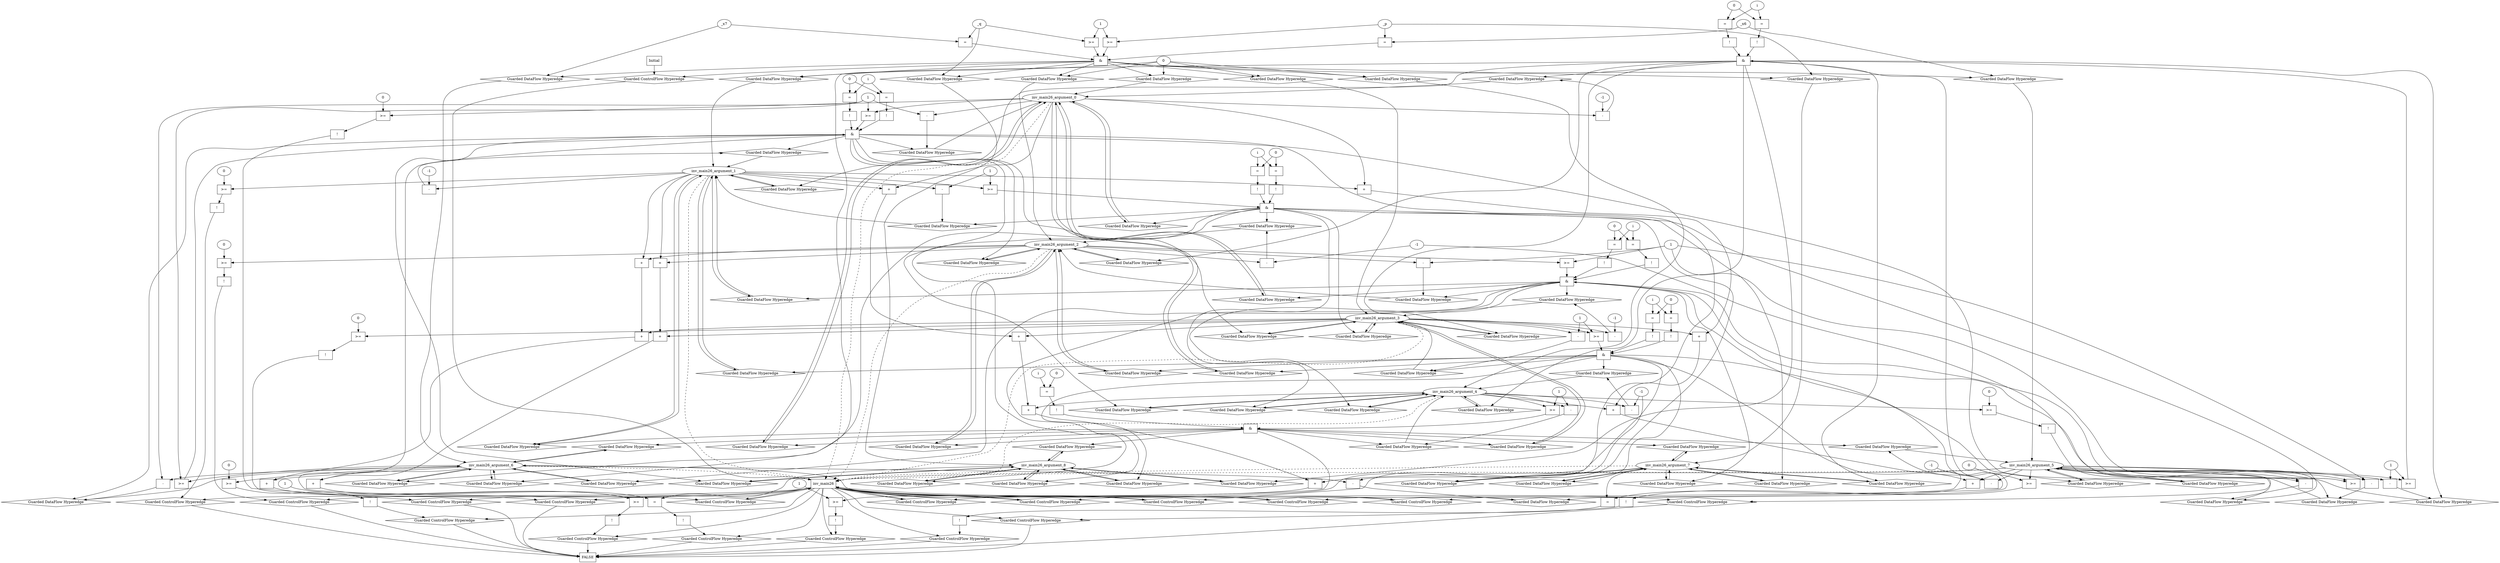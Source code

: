 digraph dag {
inv_main26 [label="inv_main26" shape="rect"];
FALSE [label="FALSE" shape="rect"];
Initial [label="Initial" shape="rect"];
ControlFowHyperEdge_0 [label="Guarded ControlFlow Hyperedge" shape="diamond"];
Initial -> ControlFowHyperEdge_0[label=""]
ControlFowHyperEdge_0 -> inv_main26[label=""]
ControlFowHyperEdge_1 [label="Guarded ControlFlow Hyperedge" shape="diamond"];
inv_main26 -> ControlFowHyperEdge_1[label=""]
ControlFowHyperEdge_1 -> inv_main26[label=""]
ControlFowHyperEdge_2 [label="Guarded ControlFlow Hyperedge" shape="diamond"];
inv_main26 -> ControlFowHyperEdge_2[label=""]
ControlFowHyperEdge_2 -> inv_main26[label=""]
ControlFowHyperEdge_3 [label="Guarded ControlFlow Hyperedge" shape="diamond"];
inv_main26 -> ControlFowHyperEdge_3[label=""]
ControlFowHyperEdge_3 -> inv_main26[label=""]
ControlFowHyperEdge_4 [label="Guarded ControlFlow Hyperedge" shape="diamond"];
inv_main26 -> ControlFowHyperEdge_4[label=""]
ControlFowHyperEdge_4 -> inv_main26[label=""]
ControlFowHyperEdge_5 [label="Guarded ControlFlow Hyperedge" shape="diamond"];
inv_main26 -> ControlFowHyperEdge_5[label=""]
ControlFowHyperEdge_5 -> inv_main26[label=""]
ControlFowHyperEdge_6 [label="Guarded ControlFlow Hyperedge" shape="diamond"];
inv_main26 -> ControlFowHyperEdge_6[label=""]
ControlFowHyperEdge_6 -> inv_main26[label=""]
ControlFowHyperEdge_7 [label="Guarded ControlFlow Hyperedge" shape="diamond"];
inv_main26 -> ControlFowHyperEdge_7[label=""]
ControlFowHyperEdge_7 -> FALSE[label=""]
ControlFowHyperEdge_8 [label="Guarded ControlFlow Hyperedge" shape="diamond"];
inv_main26 -> ControlFowHyperEdge_8[label=""]
ControlFowHyperEdge_8 -> FALSE[label=""]
ControlFowHyperEdge_9 [label="Guarded ControlFlow Hyperedge" shape="diamond"];
inv_main26 -> ControlFowHyperEdge_9[label=""]
ControlFowHyperEdge_9 -> FALSE[label=""]
ControlFowHyperEdge_10 [label="Guarded ControlFlow Hyperedge" shape="diamond"];
inv_main26 -> ControlFowHyperEdge_10[label=""]
ControlFowHyperEdge_10 -> FALSE[label=""]
ControlFowHyperEdge_11 [label="Guarded ControlFlow Hyperedge" shape="diamond"];
inv_main26 -> ControlFowHyperEdge_11[label=""]
ControlFowHyperEdge_11 -> FALSE[label=""]
ControlFowHyperEdge_12 [label="Guarded ControlFlow Hyperedge" shape="diamond"];
inv_main26 -> ControlFowHyperEdge_12[label=""]
ControlFowHyperEdge_12 -> FALSE[label=""]
ControlFowHyperEdge_13 [label="Guarded ControlFlow Hyperedge" shape="diamond"];
inv_main26 -> ControlFowHyperEdge_13[label=""]
ControlFowHyperEdge_13 -> FALSE[label=""]
ControlFowHyperEdge_14 [label="Guarded ControlFlow Hyperedge" shape="diamond"];
inv_main26 -> ControlFowHyperEdge_14[label=""]
ControlFowHyperEdge_14 -> FALSE[label=""]
ControlFowHyperEdge_15 [label="Guarded ControlFlow Hyperedge" shape="diamond"];
inv_main26 -> ControlFowHyperEdge_15[label=""]
ControlFowHyperEdge_15 -> FALSE[label=""]
ControlFowHyperEdge_16 [label="Guarded ControlFlow Hyperedge" shape="diamond"];
inv_main26 -> ControlFowHyperEdge_16[label=""]
ControlFowHyperEdge_16 -> FALSE[label=""]
ControlFowHyperEdge_17 [label="Guarded ControlFlow Hyperedge" shape="diamond"];
inv_main26 -> ControlFowHyperEdge_17[label=""]
ControlFowHyperEdge_17 -> FALSE[label=""]
inv_main26_argument_0 [label="inv_main26_argument_0" shape="oval"];
inv_main26_argument_0 -> inv_main26[label="" style="dashed"]
inv_main26_argument_1 [label="inv_main26_argument_1" shape="oval"];
inv_main26_argument_1 -> inv_main26[label="" style="dashed"]
inv_main26_argument_2 [label="inv_main26_argument_2" shape="oval"];
inv_main26_argument_2 -> inv_main26[label="" style="dashed"]
inv_main26_argument_3 [label="inv_main26_argument_3" shape="oval"];
inv_main26_argument_3 -> inv_main26[label="" style="dashed"]
inv_main26_argument_4 [label="inv_main26_argument_4" shape="oval"];
inv_main26_argument_4 -> inv_main26[label="" style="dashed"]
inv_main26_argument_5 [label="inv_main26_argument_5" shape="oval"];
inv_main26_argument_5 -> inv_main26[label="" style="dashed"]
inv_main26_argument_6 [label="inv_main26_argument_6" shape="oval"];
inv_main26_argument_6 -> inv_main26[label="" style="dashed"]
inv_main26_argument_7 [label="inv_main26_argument_7" shape="oval"];
inv_main26_argument_7 -> inv_main26[label="" style="dashed"]
inv_main26_argument_8 [label="inv_main26_argument_8" shape="oval"];
inv_main26_argument_8 -> inv_main26[label="" style="dashed"]

xxxinv_main26___Initial_0xxx_and [label="&" shape="rect"];
xxxinv_main26___Initial_0xxxguard_0_node_0 [label=">=" shape="rect"];
xxxinv_main26___Initial_0xxxguard_0_node_2 [label="1"];
xxxinv_main26___Initial_0xxxdataFlow4_node_0->xxxinv_main26___Initial_0xxxguard_0_node_0
xxxinv_main26___Initial_0xxxguard_0_node_2->xxxinv_main26___Initial_0xxxguard_0_node_0

xxxinv_main26___Initial_0xxxguard_0_node_0->xxxinv_main26___Initial_0xxx_and [label=""];
xxxinv_main26___Initial_0xxxguard1_node_0 [label=">=" shape="rect"];
xxxinv_main26___Initial_0xxxdataFlow_0_node_0->xxxinv_main26___Initial_0xxxguard1_node_0
xxxinv_main26___Initial_0xxxguard_0_node_2->xxxinv_main26___Initial_0xxxguard1_node_0

xxxinv_main26___Initial_0xxxguard1_node_0->xxxinv_main26___Initial_0xxx_and [label=""];
xxxinv_main26___Initial_0xxxguard2_node_0 [label="=" shape="rect"];
xxxinv_main26___Initial_0xxxdataFlow6_node_0->xxxinv_main26___Initial_0xxxguard2_node_0
xxxinv_main26___Initial_0xxxdataFlow4_node_0->xxxinv_main26___Initial_0xxxguard2_node_0

xxxinv_main26___Initial_0xxxguard2_node_0->xxxinv_main26___Initial_0xxx_and [label=""];
xxxinv_main26___Initial_0xxxguard3_node_0 [label="=" shape="rect"];
xxxinv_main26___Initial_0xxxdataFlow8_node_0->xxxinv_main26___Initial_0xxxguard3_node_0
xxxinv_main26___Initial_0xxxdataFlow_0_node_0->xxxinv_main26___Initial_0xxxguard3_node_0

xxxinv_main26___Initial_0xxxguard3_node_0->xxxinv_main26___Initial_0xxx_and [label=""];
xxxinv_main26___Initial_0xxx_and->ControlFowHyperEdge_0 [label=""];
xxxinv_main26___Initial_0xxxdataFlow_0_node_0 [label="_p"];

xxxinv_main26___Initial_0xxxdataFlow_0_node_0->DataFowHyperEdge_0_inv_main26_argument_7 [label=""];
xxxinv_main26___Initial_0xxxdataFlow1_node_0 [label="0"];

xxxinv_main26___Initial_0xxxdataFlow1_node_0->DataFowHyperEdge_0_inv_main26_argument_4 [label=""];

xxxinv_main26___Initial_0xxxdataFlow1_node_0->DataFowHyperEdge_0_inv_main26_argument_0 [label=""];

xxxinv_main26___Initial_0xxxdataFlow1_node_0->DataFowHyperEdge_0_inv_main26_argument_3 [label=""];
xxxinv_main26___Initial_0xxxdataFlow4_node_0 [label="_q"];

xxxinv_main26___Initial_0xxxdataFlow4_node_0->DataFowHyperEdge_0_inv_main26_argument_8 [label=""];

xxxinv_main26___Initial_0xxxdataFlow1_node_0->DataFowHyperEdge_0_inv_main26_argument_2 [label=""];
xxxinv_main26___Initial_0xxxdataFlow6_node_0 [label="_x7"];

xxxinv_main26___Initial_0xxxdataFlow6_node_0->DataFowHyperEdge_0_inv_main26_argument_6 [label=""];

xxxinv_main26___Initial_0xxxdataFlow1_node_0->DataFowHyperEdge_0_inv_main26_argument_1 [label=""];
xxxinv_main26___Initial_0xxxdataFlow8_node_0 [label="_x6"];

xxxinv_main26___Initial_0xxxdataFlow8_node_0->DataFowHyperEdge_0_inv_main26_argument_5 [label=""];
xxxinv_main26___inv_main26_1xxx_and [label="&" shape="rect"];
xxxinv_main26___inv_main26_1xxxguard_0_node_0 [label=">=" shape="rect"];
inv_main26_argument_5->xxxinv_main26___inv_main26_1xxxguard_0_node_0
xxxinv_main26___inv_main26_1xxxdataFlow1_node_2->xxxinv_main26___inv_main26_1xxxguard_0_node_0

xxxinv_main26___inv_main26_1xxxguard_0_node_0->xxxinv_main26___inv_main26_1xxx_and [label=""];
xxxinv_main26___inv_main26_1xxxguard1_node_0 [label="!" shape="rect"];
xxxinv_main26___inv_main26_1xxxguard1_node_1 [label="=" shape="rect"];
xxxinv_main26___inv_main26_1xxxguard1_node_2 [label="i"];
xxxinv_main26___inv_main26_1xxxguard1_node_3 [label="0"];
xxxinv_main26___inv_main26_1xxxguard1_node_1->xxxinv_main26___inv_main26_1xxxguard1_node_0
xxxinv_main26___inv_main26_1xxxguard1_node_2->xxxinv_main26___inv_main26_1xxxguard1_node_1
xxxinv_main26___inv_main26_1xxxguard1_node_3->xxxinv_main26___inv_main26_1xxxguard1_node_1

xxxinv_main26___inv_main26_1xxxguard1_node_0->xxxinv_main26___inv_main26_1xxx_and [label=""];
xxxinv_main26___inv_main26_1xxxguard2_node_0 [label="!" shape="rect"];
xxxinv_main26___inv_main26_1xxxguard2_node_1 [label="=" shape="rect"];
xxxinv_main26___inv_main26_1xxxguard2_node_1->xxxinv_main26___inv_main26_1xxxguard2_node_0
xxxinv_main26___inv_main26_1xxxguard1_node_2->xxxinv_main26___inv_main26_1xxxguard2_node_1
xxxinv_main26___inv_main26_1xxxguard1_node_3->xxxinv_main26___inv_main26_1xxxguard2_node_1

xxxinv_main26___inv_main26_1xxxguard2_node_0->xxxinv_main26___inv_main26_1xxx_and [label=""];
xxxinv_main26___inv_main26_1xxx_and->ControlFowHyperEdge_1 [label=""];
xxxinv_main26___inv_main26_1xxxdataFlow_0_node_0 [label="-" shape="rect"];
xxxinv_main26___inv_main26_1xxxdataFlow_0_node_2 [label="-1"];
inv_main26_argument_0->xxxinv_main26___inv_main26_1xxxdataFlow_0_node_0
xxxinv_main26___inv_main26_1xxxdataFlow_0_node_2->xxxinv_main26___inv_main26_1xxxdataFlow_0_node_0

xxxinv_main26___inv_main26_1xxxdataFlow_0_node_0->DataFowHyperEdge_1_inv_main26_argument_0 [label=""];
xxxinv_main26___inv_main26_1xxxdataFlow1_node_0 [label="-" shape="rect"];
xxxinv_main26___inv_main26_1xxxdataFlow1_node_2 [label="1"];
inv_main26_argument_5->xxxinv_main26___inv_main26_1xxxdataFlow1_node_0
xxxinv_main26___inv_main26_1xxxdataFlow1_node_2->xxxinv_main26___inv_main26_1xxxdataFlow1_node_0

xxxinv_main26___inv_main26_1xxxdataFlow1_node_0->DataFowHyperEdge_1_inv_main26_argument_5 [label=""];
xxxinv_main26___inv_main26_2xxx_and [label="&" shape="rect"];
xxxinv_main26___inv_main26_2xxxguard_0_node_0 [label=">=" shape="rect"];
inv_main26_argument_6->xxxinv_main26___inv_main26_2xxxguard_0_node_0
xxxinv_main26___inv_main26_2xxxdataFlow_0_node_2->xxxinv_main26___inv_main26_2xxxguard_0_node_0

xxxinv_main26___inv_main26_2xxxguard_0_node_0->xxxinv_main26___inv_main26_2xxx_and [label=""];
xxxinv_main26___inv_main26_2xxxguard1_node_0 [label=">=" shape="rect"];
inv_main26_argument_0->xxxinv_main26___inv_main26_2xxxguard1_node_0
xxxinv_main26___inv_main26_2xxxdataFlow_0_node_2->xxxinv_main26___inv_main26_2xxxguard1_node_0

xxxinv_main26___inv_main26_2xxxguard1_node_0->xxxinv_main26___inv_main26_2xxx_and [label=""];
xxxinv_main26___inv_main26_2xxxguard2_node_0 [label="!" shape="rect"];
xxxinv_main26___inv_main26_2xxxguard2_node_1 [label="=" shape="rect"];
xxxinv_main26___inv_main26_2xxxguard2_node_2 [label="i"];
xxxinv_main26___inv_main26_2xxxguard2_node_3 [label="0"];
xxxinv_main26___inv_main26_2xxxguard2_node_1->xxxinv_main26___inv_main26_2xxxguard2_node_0
xxxinv_main26___inv_main26_2xxxguard2_node_2->xxxinv_main26___inv_main26_2xxxguard2_node_1
xxxinv_main26___inv_main26_2xxxguard2_node_3->xxxinv_main26___inv_main26_2xxxguard2_node_1

xxxinv_main26___inv_main26_2xxxguard2_node_0->xxxinv_main26___inv_main26_2xxx_and [label=""];
xxxinv_main26___inv_main26_2xxxguard3_node_0 [label="!" shape="rect"];
xxxinv_main26___inv_main26_2xxxguard3_node_1 [label="=" shape="rect"];
xxxinv_main26___inv_main26_2xxxguard3_node_1->xxxinv_main26___inv_main26_2xxxguard3_node_0
xxxinv_main26___inv_main26_2xxxguard2_node_2->xxxinv_main26___inv_main26_2xxxguard3_node_1
xxxinv_main26___inv_main26_2xxxguard2_node_3->xxxinv_main26___inv_main26_2xxxguard3_node_1

xxxinv_main26___inv_main26_2xxxguard3_node_0->xxxinv_main26___inv_main26_2xxx_and [label=""];
xxxinv_main26___inv_main26_2xxx_and->ControlFowHyperEdge_2 [label=""];
xxxinv_main26___inv_main26_2xxxdataFlow_0_node_0 [label="-" shape="rect"];
xxxinv_main26___inv_main26_2xxxdataFlow_0_node_2 [label="1"];
inv_main26_argument_0->xxxinv_main26___inv_main26_2xxxdataFlow_0_node_0
xxxinv_main26___inv_main26_2xxxdataFlow_0_node_2->xxxinv_main26___inv_main26_2xxxdataFlow_0_node_0

xxxinv_main26___inv_main26_2xxxdataFlow_0_node_0->DataFowHyperEdge_2_inv_main26_argument_0 [label=""];
xxxinv_main26___inv_main26_2xxxdataFlow1_node_0 [label="-" shape="rect"];
xxxinv_main26___inv_main26_2xxxdataFlow1_node_2 [label="-1"];
inv_main26_argument_1->xxxinv_main26___inv_main26_2xxxdataFlow1_node_0
xxxinv_main26___inv_main26_2xxxdataFlow1_node_2->xxxinv_main26___inv_main26_2xxxdataFlow1_node_0

xxxinv_main26___inv_main26_2xxxdataFlow1_node_0->DataFowHyperEdge_2_inv_main26_argument_1 [label=""];
xxxinv_main26___inv_main26_2xxxdataFlow2_node_0 [label="-" shape="rect"];
inv_main26_argument_6->xxxinv_main26___inv_main26_2xxxdataFlow2_node_0
xxxinv_main26___inv_main26_2xxxdataFlow_0_node_2->xxxinv_main26___inv_main26_2xxxdataFlow2_node_0

xxxinv_main26___inv_main26_2xxxdataFlow2_node_0->DataFowHyperEdge_2_inv_main26_argument_6 [label=""];
xxxinv_main26___inv_main26_3xxx_and [label="&" shape="rect"];
xxxinv_main26___inv_main26_3xxxguard_0_node_0 [label=">=" shape="rect"];
inv_main26_argument_1->xxxinv_main26___inv_main26_3xxxguard_0_node_0
xxxinv_main26___inv_main26_3xxxdataFlow_0_node_2->xxxinv_main26___inv_main26_3xxxguard_0_node_0

xxxinv_main26___inv_main26_3xxxguard_0_node_0->xxxinv_main26___inv_main26_3xxx_and [label=""];
xxxinv_main26___inv_main26_3xxxguard1_node_0 [label="!" shape="rect"];
xxxinv_main26___inv_main26_3xxxguard1_node_1 [label="=" shape="rect"];
xxxinv_main26___inv_main26_3xxxguard1_node_2 [label="i"];
xxxinv_main26___inv_main26_3xxxguard1_node_3 [label="0"];
xxxinv_main26___inv_main26_3xxxguard1_node_1->xxxinv_main26___inv_main26_3xxxguard1_node_0
xxxinv_main26___inv_main26_3xxxguard1_node_2->xxxinv_main26___inv_main26_3xxxguard1_node_1
xxxinv_main26___inv_main26_3xxxguard1_node_3->xxxinv_main26___inv_main26_3xxxguard1_node_1

xxxinv_main26___inv_main26_3xxxguard1_node_0->xxxinv_main26___inv_main26_3xxx_and [label=""];
xxxinv_main26___inv_main26_3xxxguard2_node_0 [label="!" shape="rect"];
xxxinv_main26___inv_main26_3xxxguard2_node_1 [label="=" shape="rect"];
xxxinv_main26___inv_main26_3xxxguard2_node_1->xxxinv_main26___inv_main26_3xxxguard2_node_0
xxxinv_main26___inv_main26_3xxxguard1_node_2->xxxinv_main26___inv_main26_3xxxguard2_node_1
xxxinv_main26___inv_main26_3xxxguard1_node_3->xxxinv_main26___inv_main26_3xxxguard2_node_1

xxxinv_main26___inv_main26_3xxxguard2_node_0->xxxinv_main26___inv_main26_3xxx_and [label=""];
xxxinv_main26___inv_main26_3xxx_and->ControlFowHyperEdge_3 [label=""];
xxxinv_main26___inv_main26_3xxxdataFlow_0_node_0 [label="-" shape="rect"];
xxxinv_main26___inv_main26_3xxxdataFlow_0_node_2 [label="1"];
inv_main26_argument_1->xxxinv_main26___inv_main26_3xxxdataFlow_0_node_0
xxxinv_main26___inv_main26_3xxxdataFlow_0_node_2->xxxinv_main26___inv_main26_3xxxdataFlow_0_node_0

xxxinv_main26___inv_main26_3xxxdataFlow_0_node_0->DataFowHyperEdge_3_inv_main26_argument_1 [label=""];
xxxinv_main26___inv_main26_3xxxdataFlow1_node_0 [label="-" shape="rect"];
xxxinv_main26___inv_main26_3xxxdataFlow1_node_2 [label="-1"];
inv_main26_argument_2->xxxinv_main26___inv_main26_3xxxdataFlow1_node_0
xxxinv_main26___inv_main26_3xxxdataFlow1_node_2->xxxinv_main26___inv_main26_3xxxdataFlow1_node_0

xxxinv_main26___inv_main26_3xxxdataFlow1_node_0->DataFowHyperEdge_3_inv_main26_argument_2 [label=""];
xxxinv_main26___inv_main26_3xxxdataFlow2_node_0 [label="-" shape="rect"];
inv_main26_argument_5->xxxinv_main26___inv_main26_3xxxdataFlow2_node_0
xxxinv_main26___inv_main26_3xxxdataFlow1_node_2->xxxinv_main26___inv_main26_3xxxdataFlow2_node_0

xxxinv_main26___inv_main26_3xxxdataFlow2_node_0->DataFowHyperEdge_3_inv_main26_argument_5 [label=""];
xxxinv_main26___inv_main26_4xxx_and [label="&" shape="rect"];
xxxinv_main26___inv_main26_4xxxguard_0_node_0 [label=">=" shape="rect"];
inv_main26_argument_5->xxxinv_main26___inv_main26_4xxxguard_0_node_0
xxxinv_main26___inv_main26_4xxxdataFlow_0_node_2->xxxinv_main26___inv_main26_4xxxguard_0_node_0

xxxinv_main26___inv_main26_4xxxguard_0_node_0->xxxinv_main26___inv_main26_4xxx_and [label=""];
xxxinv_main26___inv_main26_4xxxguard1_node_0 [label=">=" shape="rect"];
inv_main26_argument_2->xxxinv_main26___inv_main26_4xxxguard1_node_0
xxxinv_main26___inv_main26_4xxxdataFlow_0_node_2->xxxinv_main26___inv_main26_4xxxguard1_node_0

xxxinv_main26___inv_main26_4xxxguard1_node_0->xxxinv_main26___inv_main26_4xxx_and [label=""];
xxxinv_main26___inv_main26_4xxxguard2_node_0 [label="!" shape="rect"];
xxxinv_main26___inv_main26_4xxxguard2_node_1 [label="=" shape="rect"];
xxxinv_main26___inv_main26_4xxxguard2_node_2 [label="i"];
xxxinv_main26___inv_main26_4xxxguard2_node_3 [label="0"];
xxxinv_main26___inv_main26_4xxxguard2_node_1->xxxinv_main26___inv_main26_4xxxguard2_node_0
xxxinv_main26___inv_main26_4xxxguard2_node_2->xxxinv_main26___inv_main26_4xxxguard2_node_1
xxxinv_main26___inv_main26_4xxxguard2_node_3->xxxinv_main26___inv_main26_4xxxguard2_node_1

xxxinv_main26___inv_main26_4xxxguard2_node_0->xxxinv_main26___inv_main26_4xxx_and [label=""];
xxxinv_main26___inv_main26_4xxxguard3_node_0 [label="!" shape="rect"];
xxxinv_main26___inv_main26_4xxxguard3_node_1 [label="=" shape="rect"];
xxxinv_main26___inv_main26_4xxxguard3_node_1->xxxinv_main26___inv_main26_4xxxguard3_node_0
xxxinv_main26___inv_main26_4xxxguard2_node_2->xxxinv_main26___inv_main26_4xxxguard3_node_1
xxxinv_main26___inv_main26_4xxxguard2_node_3->xxxinv_main26___inv_main26_4xxxguard3_node_1

xxxinv_main26___inv_main26_4xxxguard3_node_0->xxxinv_main26___inv_main26_4xxx_and [label=""];
xxxinv_main26___inv_main26_4xxx_and->ControlFowHyperEdge_4 [label=""];
xxxinv_main26___inv_main26_4xxxdataFlow_0_node_0 [label="-" shape="rect"];
xxxinv_main26___inv_main26_4xxxdataFlow_0_node_2 [label="1"];
inv_main26_argument_2->xxxinv_main26___inv_main26_4xxxdataFlow_0_node_0
xxxinv_main26___inv_main26_4xxxdataFlow_0_node_2->xxxinv_main26___inv_main26_4xxxdataFlow_0_node_0

xxxinv_main26___inv_main26_4xxxdataFlow_0_node_0->DataFowHyperEdge_4_inv_main26_argument_2 [label=""];
xxxinv_main26___inv_main26_4xxxdataFlow1_node_0 [label="-" shape="rect"];
xxxinv_main26___inv_main26_4xxxdataFlow1_node_2 [label="-1"];
inv_main26_argument_3->xxxinv_main26___inv_main26_4xxxdataFlow1_node_0
xxxinv_main26___inv_main26_4xxxdataFlow1_node_2->xxxinv_main26___inv_main26_4xxxdataFlow1_node_0

xxxinv_main26___inv_main26_4xxxdataFlow1_node_0->DataFowHyperEdge_4_inv_main26_argument_3 [label=""];
xxxinv_main26___inv_main26_4xxxdataFlow2_node_0 [label="-" shape="rect"];
inv_main26_argument_5->xxxinv_main26___inv_main26_4xxxdataFlow2_node_0
xxxinv_main26___inv_main26_4xxxdataFlow_0_node_2->xxxinv_main26___inv_main26_4xxxdataFlow2_node_0

xxxinv_main26___inv_main26_4xxxdataFlow2_node_0->DataFowHyperEdge_4_inv_main26_argument_5 [label=""];
xxxinv_main26___inv_main26_5xxx_and [label="&" shape="rect"];
xxxinv_main26___inv_main26_5xxxguard_0_node_0 [label=">=" shape="rect"];
inv_main26_argument_3->xxxinv_main26___inv_main26_5xxxguard_0_node_0
xxxinv_main26___inv_main26_5xxxdataFlow_0_node_2->xxxinv_main26___inv_main26_5xxxguard_0_node_0

xxxinv_main26___inv_main26_5xxxguard_0_node_0->xxxinv_main26___inv_main26_5xxx_and [label=""];
xxxinv_main26___inv_main26_5xxxguard1_node_0 [label="!" shape="rect"];
xxxinv_main26___inv_main26_5xxxguard1_node_1 [label="=" shape="rect"];
xxxinv_main26___inv_main26_5xxxguard1_node_2 [label="i"];
xxxinv_main26___inv_main26_5xxxguard1_node_3 [label="0"];
xxxinv_main26___inv_main26_5xxxguard1_node_1->xxxinv_main26___inv_main26_5xxxguard1_node_0
xxxinv_main26___inv_main26_5xxxguard1_node_2->xxxinv_main26___inv_main26_5xxxguard1_node_1
xxxinv_main26___inv_main26_5xxxguard1_node_3->xxxinv_main26___inv_main26_5xxxguard1_node_1

xxxinv_main26___inv_main26_5xxxguard1_node_0->xxxinv_main26___inv_main26_5xxx_and [label=""];
xxxinv_main26___inv_main26_5xxxguard2_node_0 [label="!" shape="rect"];
xxxinv_main26___inv_main26_5xxxguard2_node_1 [label="=" shape="rect"];
xxxinv_main26___inv_main26_5xxxguard2_node_1->xxxinv_main26___inv_main26_5xxxguard2_node_0
xxxinv_main26___inv_main26_5xxxguard1_node_2->xxxinv_main26___inv_main26_5xxxguard2_node_1
xxxinv_main26___inv_main26_5xxxguard1_node_3->xxxinv_main26___inv_main26_5xxxguard2_node_1

xxxinv_main26___inv_main26_5xxxguard2_node_0->xxxinv_main26___inv_main26_5xxx_and [label=""];
xxxinv_main26___inv_main26_5xxx_and->ControlFowHyperEdge_5 [label=""];
xxxinv_main26___inv_main26_5xxxdataFlow_0_node_0 [label="-" shape="rect"];
xxxinv_main26___inv_main26_5xxxdataFlow_0_node_2 [label="1"];
inv_main26_argument_3->xxxinv_main26___inv_main26_5xxxdataFlow_0_node_0
xxxinv_main26___inv_main26_5xxxdataFlow_0_node_2->xxxinv_main26___inv_main26_5xxxdataFlow_0_node_0

xxxinv_main26___inv_main26_5xxxdataFlow_0_node_0->DataFowHyperEdge_5_inv_main26_argument_3 [label=""];
xxxinv_main26___inv_main26_5xxxdataFlow1_node_0 [label="-" shape="rect"];
xxxinv_main26___inv_main26_5xxxdataFlow1_node_2 [label="-1"];
inv_main26_argument_4->xxxinv_main26___inv_main26_5xxxdataFlow1_node_0
xxxinv_main26___inv_main26_5xxxdataFlow1_node_2->xxxinv_main26___inv_main26_5xxxdataFlow1_node_0

xxxinv_main26___inv_main26_5xxxdataFlow1_node_0->DataFowHyperEdge_5_inv_main26_argument_4 [label=""];
xxxinv_main26___inv_main26_5xxxdataFlow2_node_0 [label="-" shape="rect"];
inv_main26_argument_6->xxxinv_main26___inv_main26_5xxxdataFlow2_node_0
xxxinv_main26___inv_main26_5xxxdataFlow1_node_2->xxxinv_main26___inv_main26_5xxxdataFlow2_node_0

xxxinv_main26___inv_main26_5xxxdataFlow2_node_0->DataFowHyperEdge_5_inv_main26_argument_6 [label=""];
xxxinv_main26___inv_main26_6xxx_and [label="&" shape="rect"];
xxxinv_main26___inv_main26_6xxxguard_0_node_0 [label=">=" shape="rect"];
inv_main26_argument_4->xxxinv_main26___inv_main26_6xxxguard_0_node_0
xxxinv_main26___inv_main26_6xxxdataFlow_0_node_2->xxxinv_main26___inv_main26_6xxxguard_0_node_0

xxxinv_main26___inv_main26_6xxxguard_0_node_0->xxxinv_main26___inv_main26_6xxx_and [label=""];
xxxinv_main26___inv_main26_6xxxguard1_node_0 [label="!" shape="rect"];
xxxinv_main26___inv_main26_6xxxguard1_node_1 [label="=" shape="rect"];
xxxinv_main26___inv_main26_6xxxguard1_node_2 [label="i"];
xxxinv_main26___inv_main26_6xxxguard1_node_3 [label="0"];
xxxinv_main26___inv_main26_6xxxguard1_node_1->xxxinv_main26___inv_main26_6xxxguard1_node_0
xxxinv_main26___inv_main26_6xxxguard1_node_2->xxxinv_main26___inv_main26_6xxxguard1_node_1
xxxinv_main26___inv_main26_6xxxguard1_node_3->xxxinv_main26___inv_main26_6xxxguard1_node_1

xxxinv_main26___inv_main26_6xxxguard1_node_0->xxxinv_main26___inv_main26_6xxx_and [label=""];
xxxinv_main26___inv_main26_6xxx_and->ControlFowHyperEdge_6 [label=""];
xxxinv_main26___inv_main26_6xxxdataFlow_0_node_0 [label="-" shape="rect"];
xxxinv_main26___inv_main26_6xxxdataFlow_0_node_2 [label="1"];
inv_main26_argument_4->xxxinv_main26___inv_main26_6xxxdataFlow_0_node_0
xxxinv_main26___inv_main26_6xxxdataFlow_0_node_2->xxxinv_main26___inv_main26_6xxxdataFlow_0_node_0

xxxinv_main26___inv_main26_6xxxdataFlow_0_node_0->DataFowHyperEdge_6_inv_main26_argument_4 [label=""];
xxxinv_main26___inv_main26_6xxxdataFlow1_node_0 [label="-" shape="rect"];
xxxinv_main26___inv_main26_6xxxdataFlow1_node_2 [label="-1"];
inv_main26_argument_5->xxxinv_main26___inv_main26_6xxxdataFlow1_node_0
xxxinv_main26___inv_main26_6xxxdataFlow1_node_2->xxxinv_main26___inv_main26_6xxxdataFlow1_node_0

xxxinv_main26___inv_main26_6xxxdataFlow1_node_0->DataFowHyperEdge_6_inv_main26_argument_5 [label=""];
xxxFALSE___inv_main26_7xxxguard_0_node_0 [label="!" shape="rect"];
xxxFALSE___inv_main26_7xxxguard_0_node_1 [label="=" shape="rect"];
xxxFALSE___inv_main26_7xxxguard_0_node_2 [label="+" shape="rect"];
xxxFALSE___inv_main26_7xxxguard_0_node_3 [label="+" shape="rect"];
xxxFALSE___inv_main26_7xxxguard_0_node_4 [label="+" shape="rect"];
xxxFALSE___inv_main26_7xxxguard_0_node_1->xxxFALSE___inv_main26_7xxxguard_0_node_0
xxxFALSE___inv_main26_7xxxguard_0_node_2->xxxFALSE___inv_main26_7xxxguard_0_node_1
inv_main26_argument_8->xxxFALSE___inv_main26_7xxxguard_0_node_1
xxxFALSE___inv_main26_7xxxguard_0_node_3->xxxFALSE___inv_main26_7xxxguard_0_node_2
inv_main26_argument_6->xxxFALSE___inv_main26_7xxxguard_0_node_2
xxxFALSE___inv_main26_7xxxguard_0_node_4->xxxFALSE___inv_main26_7xxxguard_0_node_3
inv_main26_argument_3->xxxFALSE___inv_main26_7xxxguard_0_node_3
inv_main26_argument_1->xxxFALSE___inv_main26_7xxxguard_0_node_4
inv_main26_argument_2->xxxFALSE___inv_main26_7xxxguard_0_node_4

xxxFALSE___inv_main26_7xxxguard_0_node_0->ControlFowHyperEdge_7 [label=""];
xxxFALSE___inv_main26_8xxxguard_0_node_0 [label="!" shape="rect"];
xxxFALSE___inv_main26_8xxxguard_0_node_1 [label="=" shape="rect"];
xxxFALSE___inv_main26_8xxxguard_0_node_2 [label="+" shape="rect"];
xxxFALSE___inv_main26_8xxxguard_0_node_3 [label="+" shape="rect"];
xxxFALSE___inv_main26_8xxxguard_0_node_4 [label="+" shape="rect"];
xxxFALSE___inv_main26_8xxxguard_0_node_5 [label="+" shape="rect"];
xxxFALSE___inv_main26_8xxxguard_0_node_1->xxxFALSE___inv_main26_8xxxguard_0_node_0
xxxFALSE___inv_main26_8xxxguard_0_node_2->xxxFALSE___inv_main26_8xxxguard_0_node_1
inv_main26_argument_7->xxxFALSE___inv_main26_8xxxguard_0_node_1
xxxFALSE___inv_main26_8xxxguard_0_node_3->xxxFALSE___inv_main26_8xxxguard_0_node_2
inv_main26_argument_5->xxxFALSE___inv_main26_8xxxguard_0_node_2
xxxFALSE___inv_main26_8xxxguard_0_node_4->xxxFALSE___inv_main26_8xxxguard_0_node_3
inv_main26_argument_4->xxxFALSE___inv_main26_8xxxguard_0_node_3
xxxFALSE___inv_main26_8xxxguard_0_node_5->xxxFALSE___inv_main26_8xxxguard_0_node_4
inv_main26_argument_3->xxxFALSE___inv_main26_8xxxguard_0_node_4
inv_main26_argument_0->xxxFALSE___inv_main26_8xxxguard_0_node_5
inv_main26_argument_1->xxxFALSE___inv_main26_8xxxguard_0_node_5

xxxFALSE___inv_main26_8xxxguard_0_node_0->ControlFowHyperEdge_8 [label=""];
xxxFALSE___inv_main26_9xxxguard_0_node_0 [label="!" shape="rect"];
xxxFALSE___inv_main26_9xxxguard_0_node_1 [label=">=" shape="rect"];
xxxFALSE___inv_main26_9xxxguard_0_node_3 [label="0"];
xxxFALSE___inv_main26_9xxxguard_0_node_1->xxxFALSE___inv_main26_9xxxguard_0_node_0
inv_main26_argument_6->xxxFALSE___inv_main26_9xxxguard_0_node_1
xxxFALSE___inv_main26_9xxxguard_0_node_3->xxxFALSE___inv_main26_9xxxguard_0_node_1

xxxFALSE___inv_main26_9xxxguard_0_node_0->ControlFowHyperEdge_9 [label=""];
xxxFALSE___inv_main26_10xxxguard_0_node_0 [label="!" shape="rect"];
xxxFALSE___inv_main26_10xxxguard_0_node_1 [label=">=" shape="rect"];
xxxFALSE___inv_main26_10xxxguard_0_node_3 [label="0"];
xxxFALSE___inv_main26_10xxxguard_0_node_1->xxxFALSE___inv_main26_10xxxguard_0_node_0
inv_main26_argument_5->xxxFALSE___inv_main26_10xxxguard_0_node_1
xxxFALSE___inv_main26_10xxxguard_0_node_3->xxxFALSE___inv_main26_10xxxguard_0_node_1

xxxFALSE___inv_main26_10xxxguard_0_node_0->ControlFowHyperEdge_10 [label=""];
xxxFALSE___inv_main26_11xxxguard_0_node_0 [label="!" shape="rect"];
xxxFALSE___inv_main26_11xxxguard_0_node_1 [label=">=" shape="rect"];
xxxFALSE___inv_main26_11xxxguard_0_node_3 [label="0"];
xxxFALSE___inv_main26_11xxxguard_0_node_1->xxxFALSE___inv_main26_11xxxguard_0_node_0
inv_main26_argument_4->xxxFALSE___inv_main26_11xxxguard_0_node_1
xxxFALSE___inv_main26_11xxxguard_0_node_3->xxxFALSE___inv_main26_11xxxguard_0_node_1

xxxFALSE___inv_main26_11xxxguard_0_node_0->ControlFowHyperEdge_11 [label=""];
xxxFALSE___inv_main26_12xxxguard_0_node_0 [label="!" shape="rect"];
xxxFALSE___inv_main26_12xxxguard_0_node_1 [label=">=" shape="rect"];
xxxFALSE___inv_main26_12xxxguard_0_node_3 [label="0"];
xxxFALSE___inv_main26_12xxxguard_0_node_1->xxxFALSE___inv_main26_12xxxguard_0_node_0
inv_main26_argument_3->xxxFALSE___inv_main26_12xxxguard_0_node_1
xxxFALSE___inv_main26_12xxxguard_0_node_3->xxxFALSE___inv_main26_12xxxguard_0_node_1

xxxFALSE___inv_main26_12xxxguard_0_node_0->ControlFowHyperEdge_12 [label=""];
xxxFALSE___inv_main26_13xxxguard_0_node_0 [label="!" shape="rect"];
xxxFALSE___inv_main26_13xxxguard_0_node_1 [label=">=" shape="rect"];
xxxFALSE___inv_main26_13xxxguard_0_node_3 [label="0"];
xxxFALSE___inv_main26_13xxxguard_0_node_1->xxxFALSE___inv_main26_13xxxguard_0_node_0
inv_main26_argument_2->xxxFALSE___inv_main26_13xxxguard_0_node_1
xxxFALSE___inv_main26_13xxxguard_0_node_3->xxxFALSE___inv_main26_13xxxguard_0_node_1

xxxFALSE___inv_main26_13xxxguard_0_node_0->ControlFowHyperEdge_13 [label=""];
xxxFALSE___inv_main26_14xxxguard_0_node_0 [label="!" shape="rect"];
xxxFALSE___inv_main26_14xxxguard_0_node_1 [label=">=" shape="rect"];
xxxFALSE___inv_main26_14xxxguard_0_node_3 [label="0"];
xxxFALSE___inv_main26_14xxxguard_0_node_1->xxxFALSE___inv_main26_14xxxguard_0_node_0
inv_main26_argument_1->xxxFALSE___inv_main26_14xxxguard_0_node_1
xxxFALSE___inv_main26_14xxxguard_0_node_3->xxxFALSE___inv_main26_14xxxguard_0_node_1

xxxFALSE___inv_main26_14xxxguard_0_node_0->ControlFowHyperEdge_14 [label=""];
xxxFALSE___inv_main26_15xxxguard_0_node_0 [label="!" shape="rect"];
xxxFALSE___inv_main26_15xxxguard_0_node_1 [label=">=" shape="rect"];
xxxFALSE___inv_main26_15xxxguard_0_node_3 [label="0"];
xxxFALSE___inv_main26_15xxxguard_0_node_1->xxxFALSE___inv_main26_15xxxguard_0_node_0
inv_main26_argument_0->xxxFALSE___inv_main26_15xxxguard_0_node_1
xxxFALSE___inv_main26_15xxxguard_0_node_3->xxxFALSE___inv_main26_15xxxguard_0_node_1

xxxFALSE___inv_main26_15xxxguard_0_node_0->ControlFowHyperEdge_15 [label=""];
xxxFALSE___inv_main26_16xxxguard_0_node_0 [label="!" shape="rect"];
xxxFALSE___inv_main26_16xxxguard_0_node_1 [label=">=" shape="rect"];
xxxFALSE___inv_main26_16xxxguard_0_node_2 [label="+" shape="rect"];
xxxFALSE___inv_main26_16xxxguard_0_node_3 [label="+" shape="rect"];
xxxFALSE___inv_main26_16xxxguard_0_node_4 [label="+" shape="rect"];
xxxFALSE___inv_main26_16xxxguard_0_node_9 [label="1"];
xxxFALSE___inv_main26_16xxxguard_0_node_1->xxxFALSE___inv_main26_16xxxguard_0_node_0
xxxFALSE___inv_main26_16xxxguard_0_node_2->xxxFALSE___inv_main26_16xxxguard_0_node_1
xxxFALSE___inv_main26_16xxxguard_0_node_9->xxxFALSE___inv_main26_16xxxguard_0_node_1
xxxFALSE___inv_main26_16xxxguard_0_node_3->xxxFALSE___inv_main26_16xxxguard_0_node_2
inv_main26_argument_6->xxxFALSE___inv_main26_16xxxguard_0_node_2
xxxFALSE___inv_main26_16xxxguard_0_node_4->xxxFALSE___inv_main26_16xxxguard_0_node_3
inv_main26_argument_3->xxxFALSE___inv_main26_16xxxguard_0_node_3
inv_main26_argument_1->xxxFALSE___inv_main26_16xxxguard_0_node_4
inv_main26_argument_2->xxxFALSE___inv_main26_16xxxguard_0_node_4

xxxFALSE___inv_main26_16xxxguard_0_node_0->ControlFowHyperEdge_16 [label=""];
xxxFALSE___inv_main26_17xxxguard_0_node_0 [label="!" shape="rect"];
xxxFALSE___inv_main26_17xxxguard_0_node_1 [label=">=" shape="rect"];
xxxFALSE___inv_main26_17xxxguard_0_node_2 [label="+" shape="rect"];
xxxFALSE___inv_main26_17xxxguard_0_node_3 [label="+" shape="rect"];
xxxFALSE___inv_main26_17xxxguard_0_node_4 [label="+" shape="rect"];
xxxFALSE___inv_main26_17xxxguard_0_node_5 [label="+" shape="rect"];
xxxFALSE___inv_main26_17xxxguard_0_node_11 [label="1"];
xxxFALSE___inv_main26_17xxxguard_0_node_1->xxxFALSE___inv_main26_17xxxguard_0_node_0
xxxFALSE___inv_main26_17xxxguard_0_node_2->xxxFALSE___inv_main26_17xxxguard_0_node_1
xxxFALSE___inv_main26_17xxxguard_0_node_11->xxxFALSE___inv_main26_17xxxguard_0_node_1
xxxFALSE___inv_main26_17xxxguard_0_node_3->xxxFALSE___inv_main26_17xxxguard_0_node_2
inv_main26_argument_5->xxxFALSE___inv_main26_17xxxguard_0_node_2
xxxFALSE___inv_main26_17xxxguard_0_node_4->xxxFALSE___inv_main26_17xxxguard_0_node_3
inv_main26_argument_4->xxxFALSE___inv_main26_17xxxguard_0_node_3
xxxFALSE___inv_main26_17xxxguard_0_node_5->xxxFALSE___inv_main26_17xxxguard_0_node_4
inv_main26_argument_3->xxxFALSE___inv_main26_17xxxguard_0_node_4
inv_main26_argument_0->xxxFALSE___inv_main26_17xxxguard_0_node_5
inv_main26_argument_1->xxxFALSE___inv_main26_17xxxguard_0_node_5

xxxFALSE___inv_main26_17xxxguard_0_node_0->ControlFowHyperEdge_17 [label=""];
DataFowHyperEdge_0_inv_main26_argument_0 [label="Guarded DataFlow Hyperedge" shape="diamond"];
DataFowHyperEdge_0_inv_main26_argument_0 -> inv_main26_argument_0[label=""]
xxxinv_main26___Initial_0xxx_and -> DataFowHyperEdge_0_inv_main26_argument_0[label=""]
DataFowHyperEdge_0_inv_main26_argument_1 [label="Guarded DataFlow Hyperedge" shape="diamond"];
DataFowHyperEdge_0_inv_main26_argument_1 -> inv_main26_argument_1[label=""]
xxxinv_main26___Initial_0xxx_and -> DataFowHyperEdge_0_inv_main26_argument_1[label=""]
DataFowHyperEdge_0_inv_main26_argument_2 [label="Guarded DataFlow Hyperedge" shape="diamond"];
DataFowHyperEdge_0_inv_main26_argument_2 -> inv_main26_argument_2[label=""]
xxxinv_main26___Initial_0xxx_and -> DataFowHyperEdge_0_inv_main26_argument_2[label=""]
DataFowHyperEdge_0_inv_main26_argument_3 [label="Guarded DataFlow Hyperedge" shape="diamond"];
DataFowHyperEdge_0_inv_main26_argument_3 -> inv_main26_argument_3[label=""]
xxxinv_main26___Initial_0xxx_and -> DataFowHyperEdge_0_inv_main26_argument_3[label=""]
DataFowHyperEdge_0_inv_main26_argument_4 [label="Guarded DataFlow Hyperedge" shape="diamond"];
DataFowHyperEdge_0_inv_main26_argument_4 -> inv_main26_argument_4[label=""]
xxxinv_main26___Initial_0xxx_and -> DataFowHyperEdge_0_inv_main26_argument_4[label=""]
DataFowHyperEdge_0_inv_main26_argument_5 [label="Guarded DataFlow Hyperedge" shape="diamond"];
DataFowHyperEdge_0_inv_main26_argument_5 -> inv_main26_argument_5[label=""]
xxxinv_main26___Initial_0xxx_and -> DataFowHyperEdge_0_inv_main26_argument_5[label=""]
DataFowHyperEdge_0_inv_main26_argument_6 [label="Guarded DataFlow Hyperedge" shape="diamond"];
DataFowHyperEdge_0_inv_main26_argument_6 -> inv_main26_argument_6[label=""]
xxxinv_main26___Initial_0xxx_and -> DataFowHyperEdge_0_inv_main26_argument_6[label=""]
DataFowHyperEdge_0_inv_main26_argument_7 [label="Guarded DataFlow Hyperedge" shape="diamond"];
DataFowHyperEdge_0_inv_main26_argument_7 -> inv_main26_argument_7[label=""]
xxxinv_main26___Initial_0xxx_and -> DataFowHyperEdge_0_inv_main26_argument_7[label=""]
DataFowHyperEdge_0_inv_main26_argument_8 [label="Guarded DataFlow Hyperedge" shape="diamond"];
DataFowHyperEdge_0_inv_main26_argument_8 -> inv_main26_argument_8[label=""]
xxxinv_main26___Initial_0xxx_and -> DataFowHyperEdge_0_inv_main26_argument_8[label=""]
DataFowHyperEdge_1_inv_main26_argument_0 [label="Guarded DataFlow Hyperedge" shape="diamond"];
DataFowHyperEdge_1_inv_main26_argument_0 -> inv_main26_argument_0[label=""]
xxxinv_main26___inv_main26_1xxx_and -> DataFowHyperEdge_1_inv_main26_argument_0[label=""]
DataFowHyperEdge_1_inv_main26_argument_1 [label="Guarded DataFlow Hyperedge" shape="diamond"];
DataFowHyperEdge_1_inv_main26_argument_1 -> inv_main26_argument_1[label=""]
xxxinv_main26___inv_main26_1xxx_and -> DataFowHyperEdge_1_inv_main26_argument_1[label=""]
DataFowHyperEdge_1_inv_main26_argument_2 [label="Guarded DataFlow Hyperedge" shape="diamond"];
DataFowHyperEdge_1_inv_main26_argument_2 -> inv_main26_argument_2[label=""]
xxxinv_main26___inv_main26_1xxx_and -> DataFowHyperEdge_1_inv_main26_argument_2[label=""]
DataFowHyperEdge_1_inv_main26_argument_3 [label="Guarded DataFlow Hyperedge" shape="diamond"];
DataFowHyperEdge_1_inv_main26_argument_3 -> inv_main26_argument_3[label=""]
xxxinv_main26___inv_main26_1xxx_and -> DataFowHyperEdge_1_inv_main26_argument_3[label=""]
DataFowHyperEdge_1_inv_main26_argument_4 [label="Guarded DataFlow Hyperedge" shape="diamond"];
DataFowHyperEdge_1_inv_main26_argument_4 -> inv_main26_argument_4[label=""]
xxxinv_main26___inv_main26_1xxx_and -> DataFowHyperEdge_1_inv_main26_argument_4[label=""]
DataFowHyperEdge_1_inv_main26_argument_5 [label="Guarded DataFlow Hyperedge" shape="diamond"];
DataFowHyperEdge_1_inv_main26_argument_5 -> inv_main26_argument_5[label=""]
xxxinv_main26___inv_main26_1xxx_and -> DataFowHyperEdge_1_inv_main26_argument_5[label=""]
DataFowHyperEdge_1_inv_main26_argument_6 [label="Guarded DataFlow Hyperedge" shape="diamond"];
DataFowHyperEdge_1_inv_main26_argument_6 -> inv_main26_argument_6[label=""]
xxxinv_main26___inv_main26_1xxx_and -> DataFowHyperEdge_1_inv_main26_argument_6[label=""]
DataFowHyperEdge_1_inv_main26_argument_7 [label="Guarded DataFlow Hyperedge" shape="diamond"];
DataFowHyperEdge_1_inv_main26_argument_7 -> inv_main26_argument_7[label=""]
xxxinv_main26___inv_main26_1xxx_and -> DataFowHyperEdge_1_inv_main26_argument_7[label=""]
DataFowHyperEdge_1_inv_main26_argument_8 [label="Guarded DataFlow Hyperedge" shape="diamond"];
DataFowHyperEdge_1_inv_main26_argument_8 -> inv_main26_argument_8[label=""]
xxxinv_main26___inv_main26_1xxx_and -> DataFowHyperEdge_1_inv_main26_argument_8[label=""]
DataFowHyperEdge_2_inv_main26_argument_0 [label="Guarded DataFlow Hyperedge" shape="diamond"];
DataFowHyperEdge_2_inv_main26_argument_0 -> inv_main26_argument_0[label=""]
xxxinv_main26___inv_main26_2xxx_and -> DataFowHyperEdge_2_inv_main26_argument_0[label=""]
DataFowHyperEdge_2_inv_main26_argument_1 [label="Guarded DataFlow Hyperedge" shape="diamond"];
DataFowHyperEdge_2_inv_main26_argument_1 -> inv_main26_argument_1[label=""]
xxxinv_main26___inv_main26_2xxx_and -> DataFowHyperEdge_2_inv_main26_argument_1[label=""]
DataFowHyperEdge_2_inv_main26_argument_2 [label="Guarded DataFlow Hyperedge" shape="diamond"];
DataFowHyperEdge_2_inv_main26_argument_2 -> inv_main26_argument_2[label=""]
xxxinv_main26___inv_main26_2xxx_and -> DataFowHyperEdge_2_inv_main26_argument_2[label=""]
DataFowHyperEdge_2_inv_main26_argument_3 [label="Guarded DataFlow Hyperedge" shape="diamond"];
DataFowHyperEdge_2_inv_main26_argument_3 -> inv_main26_argument_3[label=""]
xxxinv_main26___inv_main26_2xxx_and -> DataFowHyperEdge_2_inv_main26_argument_3[label=""]
DataFowHyperEdge_2_inv_main26_argument_4 [label="Guarded DataFlow Hyperedge" shape="diamond"];
DataFowHyperEdge_2_inv_main26_argument_4 -> inv_main26_argument_4[label=""]
xxxinv_main26___inv_main26_2xxx_and -> DataFowHyperEdge_2_inv_main26_argument_4[label=""]
DataFowHyperEdge_2_inv_main26_argument_5 [label="Guarded DataFlow Hyperedge" shape="diamond"];
DataFowHyperEdge_2_inv_main26_argument_5 -> inv_main26_argument_5[label=""]
xxxinv_main26___inv_main26_2xxx_and -> DataFowHyperEdge_2_inv_main26_argument_5[label=""]
DataFowHyperEdge_2_inv_main26_argument_6 [label="Guarded DataFlow Hyperedge" shape="diamond"];
DataFowHyperEdge_2_inv_main26_argument_6 -> inv_main26_argument_6[label=""]
xxxinv_main26___inv_main26_2xxx_and -> DataFowHyperEdge_2_inv_main26_argument_6[label=""]
DataFowHyperEdge_2_inv_main26_argument_7 [label="Guarded DataFlow Hyperedge" shape="diamond"];
DataFowHyperEdge_2_inv_main26_argument_7 -> inv_main26_argument_7[label=""]
xxxinv_main26___inv_main26_2xxx_and -> DataFowHyperEdge_2_inv_main26_argument_7[label=""]
DataFowHyperEdge_2_inv_main26_argument_8 [label="Guarded DataFlow Hyperedge" shape="diamond"];
DataFowHyperEdge_2_inv_main26_argument_8 -> inv_main26_argument_8[label=""]
xxxinv_main26___inv_main26_2xxx_and -> DataFowHyperEdge_2_inv_main26_argument_8[label=""]
DataFowHyperEdge_3_inv_main26_argument_0 [label="Guarded DataFlow Hyperedge" shape="diamond"];
DataFowHyperEdge_3_inv_main26_argument_0 -> inv_main26_argument_0[label=""]
xxxinv_main26___inv_main26_3xxx_and -> DataFowHyperEdge_3_inv_main26_argument_0[label=""]
DataFowHyperEdge_3_inv_main26_argument_1 [label="Guarded DataFlow Hyperedge" shape="diamond"];
DataFowHyperEdge_3_inv_main26_argument_1 -> inv_main26_argument_1[label=""]
xxxinv_main26___inv_main26_3xxx_and -> DataFowHyperEdge_3_inv_main26_argument_1[label=""]
DataFowHyperEdge_3_inv_main26_argument_2 [label="Guarded DataFlow Hyperedge" shape="diamond"];
DataFowHyperEdge_3_inv_main26_argument_2 -> inv_main26_argument_2[label=""]
xxxinv_main26___inv_main26_3xxx_and -> DataFowHyperEdge_3_inv_main26_argument_2[label=""]
DataFowHyperEdge_3_inv_main26_argument_3 [label="Guarded DataFlow Hyperedge" shape="diamond"];
DataFowHyperEdge_3_inv_main26_argument_3 -> inv_main26_argument_3[label=""]
xxxinv_main26___inv_main26_3xxx_and -> DataFowHyperEdge_3_inv_main26_argument_3[label=""]
DataFowHyperEdge_3_inv_main26_argument_4 [label="Guarded DataFlow Hyperedge" shape="diamond"];
DataFowHyperEdge_3_inv_main26_argument_4 -> inv_main26_argument_4[label=""]
xxxinv_main26___inv_main26_3xxx_and -> DataFowHyperEdge_3_inv_main26_argument_4[label=""]
DataFowHyperEdge_3_inv_main26_argument_5 [label="Guarded DataFlow Hyperedge" shape="diamond"];
DataFowHyperEdge_3_inv_main26_argument_5 -> inv_main26_argument_5[label=""]
xxxinv_main26___inv_main26_3xxx_and -> DataFowHyperEdge_3_inv_main26_argument_5[label=""]
DataFowHyperEdge_3_inv_main26_argument_6 [label="Guarded DataFlow Hyperedge" shape="diamond"];
DataFowHyperEdge_3_inv_main26_argument_6 -> inv_main26_argument_6[label=""]
xxxinv_main26___inv_main26_3xxx_and -> DataFowHyperEdge_3_inv_main26_argument_6[label=""]
DataFowHyperEdge_3_inv_main26_argument_7 [label="Guarded DataFlow Hyperedge" shape="diamond"];
DataFowHyperEdge_3_inv_main26_argument_7 -> inv_main26_argument_7[label=""]
xxxinv_main26___inv_main26_3xxx_and -> DataFowHyperEdge_3_inv_main26_argument_7[label=""]
DataFowHyperEdge_3_inv_main26_argument_8 [label="Guarded DataFlow Hyperedge" shape="diamond"];
DataFowHyperEdge_3_inv_main26_argument_8 -> inv_main26_argument_8[label=""]
xxxinv_main26___inv_main26_3xxx_and -> DataFowHyperEdge_3_inv_main26_argument_8[label=""]
DataFowHyperEdge_4_inv_main26_argument_0 [label="Guarded DataFlow Hyperedge" shape="diamond"];
DataFowHyperEdge_4_inv_main26_argument_0 -> inv_main26_argument_0[label=""]
xxxinv_main26___inv_main26_4xxx_and -> DataFowHyperEdge_4_inv_main26_argument_0[label=""]
DataFowHyperEdge_4_inv_main26_argument_1 [label="Guarded DataFlow Hyperedge" shape="diamond"];
DataFowHyperEdge_4_inv_main26_argument_1 -> inv_main26_argument_1[label=""]
xxxinv_main26___inv_main26_4xxx_and -> DataFowHyperEdge_4_inv_main26_argument_1[label=""]
DataFowHyperEdge_4_inv_main26_argument_2 [label="Guarded DataFlow Hyperedge" shape="diamond"];
DataFowHyperEdge_4_inv_main26_argument_2 -> inv_main26_argument_2[label=""]
xxxinv_main26___inv_main26_4xxx_and -> DataFowHyperEdge_4_inv_main26_argument_2[label=""]
DataFowHyperEdge_4_inv_main26_argument_3 [label="Guarded DataFlow Hyperedge" shape="diamond"];
DataFowHyperEdge_4_inv_main26_argument_3 -> inv_main26_argument_3[label=""]
xxxinv_main26___inv_main26_4xxx_and -> DataFowHyperEdge_4_inv_main26_argument_3[label=""]
DataFowHyperEdge_4_inv_main26_argument_4 [label="Guarded DataFlow Hyperedge" shape="diamond"];
DataFowHyperEdge_4_inv_main26_argument_4 -> inv_main26_argument_4[label=""]
xxxinv_main26___inv_main26_4xxx_and -> DataFowHyperEdge_4_inv_main26_argument_4[label=""]
DataFowHyperEdge_4_inv_main26_argument_5 [label="Guarded DataFlow Hyperedge" shape="diamond"];
DataFowHyperEdge_4_inv_main26_argument_5 -> inv_main26_argument_5[label=""]
xxxinv_main26___inv_main26_4xxx_and -> DataFowHyperEdge_4_inv_main26_argument_5[label=""]
DataFowHyperEdge_4_inv_main26_argument_6 [label="Guarded DataFlow Hyperedge" shape="diamond"];
DataFowHyperEdge_4_inv_main26_argument_6 -> inv_main26_argument_6[label=""]
xxxinv_main26___inv_main26_4xxx_and -> DataFowHyperEdge_4_inv_main26_argument_6[label=""]
DataFowHyperEdge_4_inv_main26_argument_7 [label="Guarded DataFlow Hyperedge" shape="diamond"];
DataFowHyperEdge_4_inv_main26_argument_7 -> inv_main26_argument_7[label=""]
xxxinv_main26___inv_main26_4xxx_and -> DataFowHyperEdge_4_inv_main26_argument_7[label=""]
DataFowHyperEdge_4_inv_main26_argument_8 [label="Guarded DataFlow Hyperedge" shape="diamond"];
DataFowHyperEdge_4_inv_main26_argument_8 -> inv_main26_argument_8[label=""]
xxxinv_main26___inv_main26_4xxx_and -> DataFowHyperEdge_4_inv_main26_argument_8[label=""]
DataFowHyperEdge_5_inv_main26_argument_0 [label="Guarded DataFlow Hyperedge" shape="diamond"];
DataFowHyperEdge_5_inv_main26_argument_0 -> inv_main26_argument_0[label=""]
xxxinv_main26___inv_main26_5xxx_and -> DataFowHyperEdge_5_inv_main26_argument_0[label=""]
DataFowHyperEdge_5_inv_main26_argument_1 [label="Guarded DataFlow Hyperedge" shape="diamond"];
DataFowHyperEdge_5_inv_main26_argument_1 -> inv_main26_argument_1[label=""]
xxxinv_main26___inv_main26_5xxx_and -> DataFowHyperEdge_5_inv_main26_argument_1[label=""]
DataFowHyperEdge_5_inv_main26_argument_2 [label="Guarded DataFlow Hyperedge" shape="diamond"];
DataFowHyperEdge_5_inv_main26_argument_2 -> inv_main26_argument_2[label=""]
xxxinv_main26___inv_main26_5xxx_and -> DataFowHyperEdge_5_inv_main26_argument_2[label=""]
DataFowHyperEdge_5_inv_main26_argument_3 [label="Guarded DataFlow Hyperedge" shape="diamond"];
DataFowHyperEdge_5_inv_main26_argument_3 -> inv_main26_argument_3[label=""]
xxxinv_main26___inv_main26_5xxx_and -> DataFowHyperEdge_5_inv_main26_argument_3[label=""]
DataFowHyperEdge_5_inv_main26_argument_4 [label="Guarded DataFlow Hyperedge" shape="diamond"];
DataFowHyperEdge_5_inv_main26_argument_4 -> inv_main26_argument_4[label=""]
xxxinv_main26___inv_main26_5xxx_and -> DataFowHyperEdge_5_inv_main26_argument_4[label=""]
DataFowHyperEdge_5_inv_main26_argument_5 [label="Guarded DataFlow Hyperedge" shape="diamond"];
DataFowHyperEdge_5_inv_main26_argument_5 -> inv_main26_argument_5[label=""]
xxxinv_main26___inv_main26_5xxx_and -> DataFowHyperEdge_5_inv_main26_argument_5[label=""]
DataFowHyperEdge_5_inv_main26_argument_6 [label="Guarded DataFlow Hyperedge" shape="diamond"];
DataFowHyperEdge_5_inv_main26_argument_6 -> inv_main26_argument_6[label=""]
xxxinv_main26___inv_main26_5xxx_and -> DataFowHyperEdge_5_inv_main26_argument_6[label=""]
DataFowHyperEdge_5_inv_main26_argument_7 [label="Guarded DataFlow Hyperedge" shape="diamond"];
DataFowHyperEdge_5_inv_main26_argument_7 -> inv_main26_argument_7[label=""]
xxxinv_main26___inv_main26_5xxx_and -> DataFowHyperEdge_5_inv_main26_argument_7[label=""]
DataFowHyperEdge_5_inv_main26_argument_8 [label="Guarded DataFlow Hyperedge" shape="diamond"];
DataFowHyperEdge_5_inv_main26_argument_8 -> inv_main26_argument_8[label=""]
xxxinv_main26___inv_main26_5xxx_and -> DataFowHyperEdge_5_inv_main26_argument_8[label=""]
DataFowHyperEdge_6_inv_main26_argument_0 [label="Guarded DataFlow Hyperedge" shape="diamond"];
DataFowHyperEdge_6_inv_main26_argument_0 -> inv_main26_argument_0[label=""]
xxxinv_main26___inv_main26_6xxx_and -> DataFowHyperEdge_6_inv_main26_argument_0[label=""]
DataFowHyperEdge_6_inv_main26_argument_1 [label="Guarded DataFlow Hyperedge" shape="diamond"];
DataFowHyperEdge_6_inv_main26_argument_1 -> inv_main26_argument_1[label=""]
xxxinv_main26___inv_main26_6xxx_and -> DataFowHyperEdge_6_inv_main26_argument_1[label=""]
DataFowHyperEdge_6_inv_main26_argument_2 [label="Guarded DataFlow Hyperedge" shape="diamond"];
DataFowHyperEdge_6_inv_main26_argument_2 -> inv_main26_argument_2[label=""]
xxxinv_main26___inv_main26_6xxx_and -> DataFowHyperEdge_6_inv_main26_argument_2[label=""]
DataFowHyperEdge_6_inv_main26_argument_3 [label="Guarded DataFlow Hyperedge" shape="diamond"];
DataFowHyperEdge_6_inv_main26_argument_3 -> inv_main26_argument_3[label=""]
xxxinv_main26___inv_main26_6xxx_and -> DataFowHyperEdge_6_inv_main26_argument_3[label=""]
DataFowHyperEdge_6_inv_main26_argument_4 [label="Guarded DataFlow Hyperedge" shape="diamond"];
DataFowHyperEdge_6_inv_main26_argument_4 -> inv_main26_argument_4[label=""]
xxxinv_main26___inv_main26_6xxx_and -> DataFowHyperEdge_6_inv_main26_argument_4[label=""]
DataFowHyperEdge_6_inv_main26_argument_5 [label="Guarded DataFlow Hyperedge" shape="diamond"];
DataFowHyperEdge_6_inv_main26_argument_5 -> inv_main26_argument_5[label=""]
xxxinv_main26___inv_main26_6xxx_and -> DataFowHyperEdge_6_inv_main26_argument_5[label=""]
DataFowHyperEdge_6_inv_main26_argument_6 [label="Guarded DataFlow Hyperedge" shape="diamond"];
DataFowHyperEdge_6_inv_main26_argument_6 -> inv_main26_argument_6[label=""]
xxxinv_main26___inv_main26_6xxx_and -> DataFowHyperEdge_6_inv_main26_argument_6[label=""]
DataFowHyperEdge_6_inv_main26_argument_7 [label="Guarded DataFlow Hyperedge" shape="diamond"];
DataFowHyperEdge_6_inv_main26_argument_7 -> inv_main26_argument_7[label=""]
xxxinv_main26___inv_main26_6xxx_and -> DataFowHyperEdge_6_inv_main26_argument_7[label=""]
DataFowHyperEdge_6_inv_main26_argument_8 [label="Guarded DataFlow Hyperedge" shape="diamond"];
DataFowHyperEdge_6_inv_main26_argument_8 -> inv_main26_argument_8[label=""]
xxxinv_main26___inv_main26_6xxx_and -> DataFowHyperEdge_6_inv_main26_argument_8[label=""]
inv_main26_argument_2 -> DataFowHyperEdge_1_inv_main26_argument_2[label=""]
inv_main26_argument_3 -> DataFowHyperEdge_1_inv_main26_argument_3[label=""]
inv_main26_argument_6 -> DataFowHyperEdge_1_inv_main26_argument_6[label=""]
inv_main26_argument_8 -> DataFowHyperEdge_1_inv_main26_argument_8[label=""]
inv_main26_argument_4 -> DataFowHyperEdge_1_inv_main26_argument_4[label=""]
inv_main26_argument_1 -> DataFowHyperEdge_1_inv_main26_argument_1[label=""]
inv_main26_argument_7 -> DataFowHyperEdge_1_inv_main26_argument_7[label=""]
inv_main26_argument_2 -> DataFowHyperEdge_2_inv_main26_argument_2[label=""]
inv_main26_argument_8 -> DataFowHyperEdge_2_inv_main26_argument_8[label=""]
inv_main26_argument_5 -> DataFowHyperEdge_2_inv_main26_argument_5[label=""]
inv_main26_argument_4 -> DataFowHyperEdge_2_inv_main26_argument_4[label=""]
inv_main26_argument_3 -> DataFowHyperEdge_2_inv_main26_argument_3[label=""]
inv_main26_argument_7 -> DataFowHyperEdge_2_inv_main26_argument_7[label=""]
inv_main26_argument_6 -> DataFowHyperEdge_3_inv_main26_argument_6[label=""]
inv_main26_argument_0 -> DataFowHyperEdge_3_inv_main26_argument_0[label=""]
inv_main26_argument_3 -> DataFowHyperEdge_3_inv_main26_argument_3[label=""]
inv_main26_argument_7 -> DataFowHyperEdge_3_inv_main26_argument_7[label=""]
inv_main26_argument_4 -> DataFowHyperEdge_3_inv_main26_argument_4[label=""]
inv_main26_argument_8 -> DataFowHyperEdge_3_inv_main26_argument_8[label=""]
inv_main26_argument_6 -> DataFowHyperEdge_4_inv_main26_argument_6[label=""]
inv_main26_argument_0 -> DataFowHyperEdge_4_inv_main26_argument_0[label=""]
inv_main26_argument_4 -> DataFowHyperEdge_4_inv_main26_argument_4[label=""]
inv_main26_argument_1 -> DataFowHyperEdge_4_inv_main26_argument_1[label=""]
inv_main26_argument_8 -> DataFowHyperEdge_4_inv_main26_argument_8[label=""]
inv_main26_argument_7 -> DataFowHyperEdge_4_inv_main26_argument_7[label=""]
inv_main26_argument_0 -> DataFowHyperEdge_5_inv_main26_argument_0[label=""]
inv_main26_argument_8 -> DataFowHyperEdge_5_inv_main26_argument_8[label=""]
inv_main26_argument_5 -> DataFowHyperEdge_5_inv_main26_argument_5[label=""]
inv_main26_argument_1 -> DataFowHyperEdge_5_inv_main26_argument_1[label=""]
inv_main26_argument_7 -> DataFowHyperEdge_5_inv_main26_argument_7[label=""]
inv_main26_argument_2 -> DataFowHyperEdge_5_inv_main26_argument_2[label=""]
inv_main26_argument_3 -> DataFowHyperEdge_6_inv_main26_argument_3[label=""]
inv_main26_argument_2 -> DataFowHyperEdge_6_inv_main26_argument_2[label=""]
inv_main26_argument_0 -> DataFowHyperEdge_6_inv_main26_argument_0[label=""]
inv_main26_argument_6 -> DataFowHyperEdge_6_inv_main26_argument_6[label=""]
inv_main26_argument_1 -> DataFowHyperEdge_6_inv_main26_argument_1[label=""]
inv_main26_argument_8 -> DataFowHyperEdge_6_inv_main26_argument_8[label=""]
inv_main26_argument_7 -> DataFowHyperEdge_6_inv_main26_argument_7[label=""]
}
